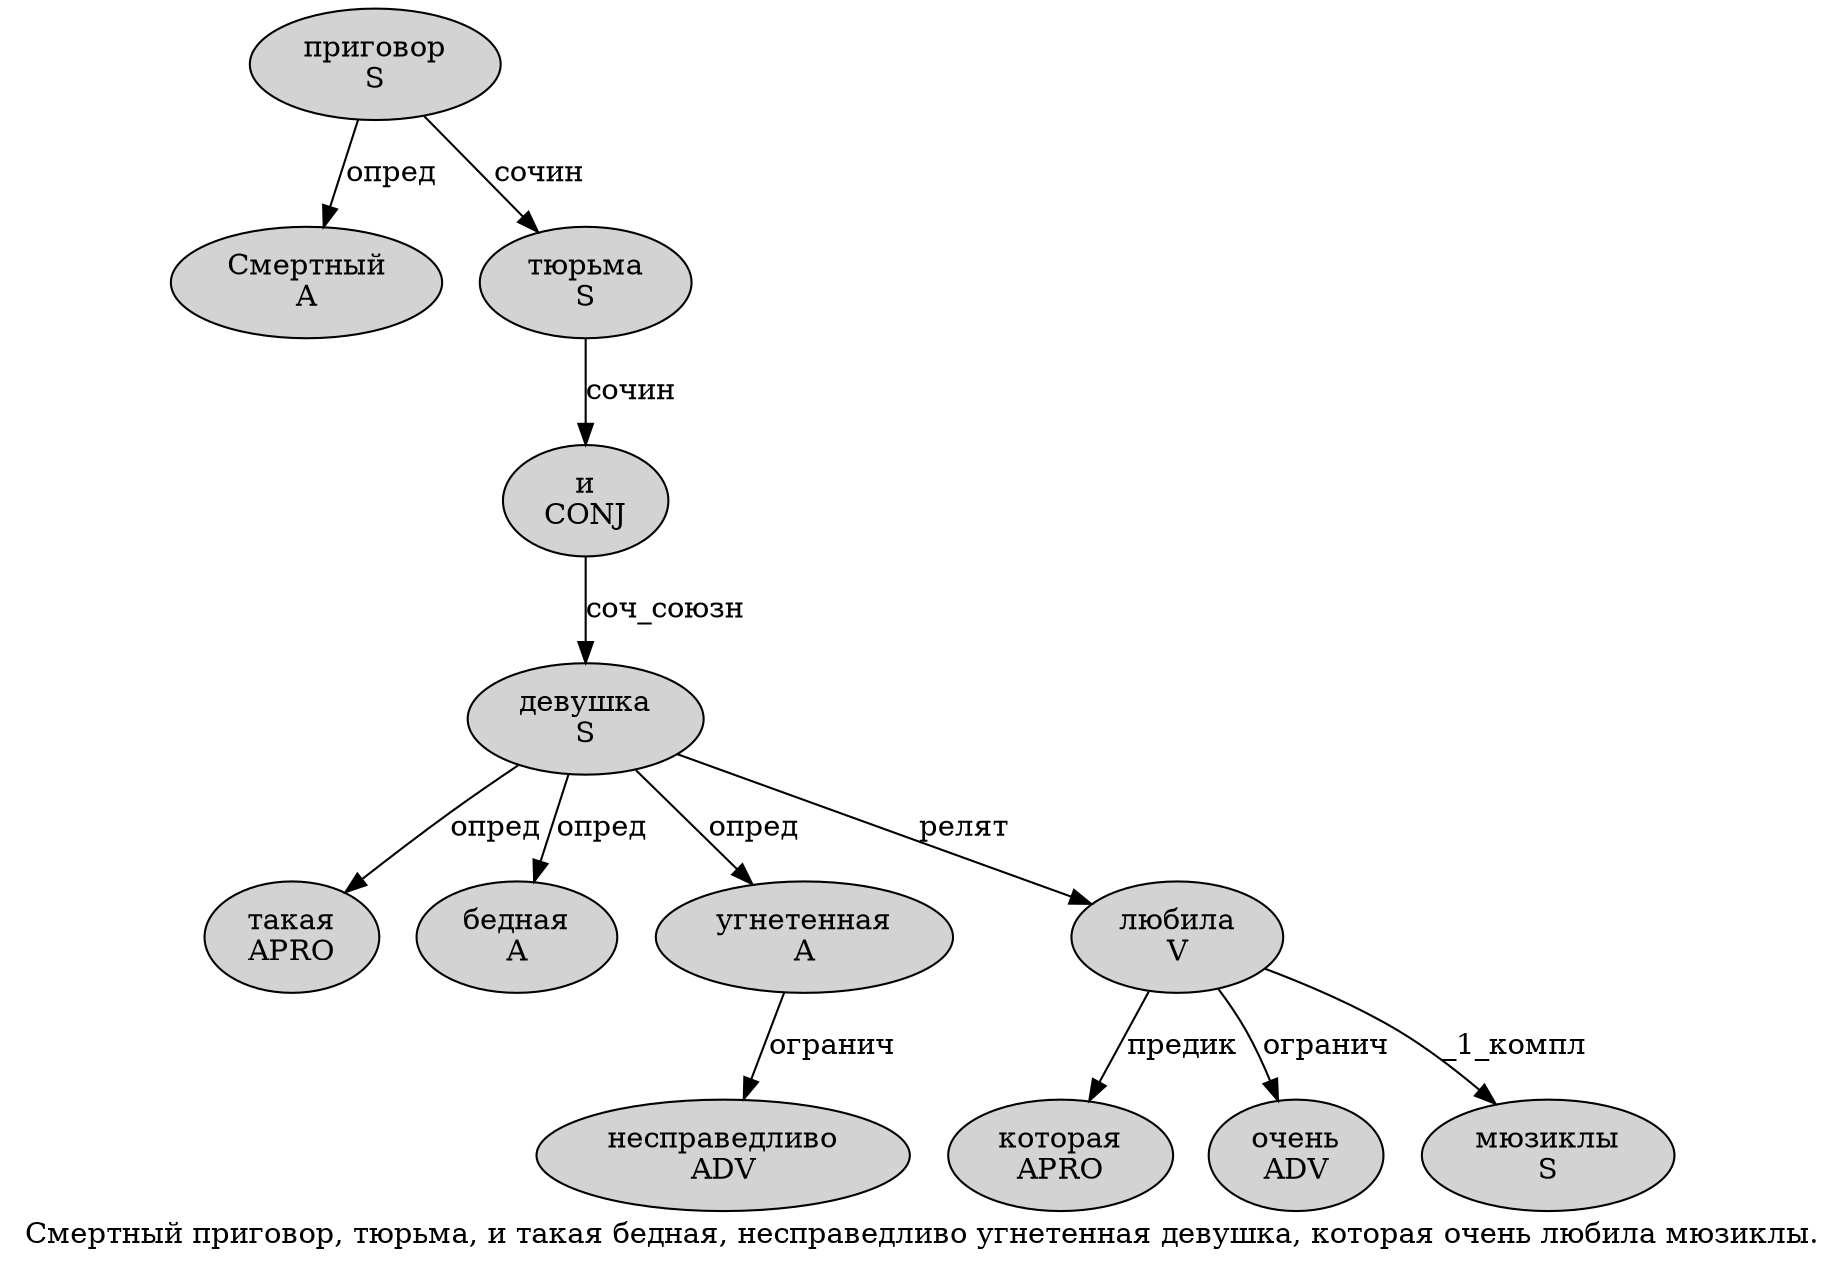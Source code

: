 digraph SENTENCE_2275 {
	graph [label="Смертный приговор, тюрьма, и такая бедная, несправедливо угнетенная девушка, которая очень любила мюзиклы."]
	node [style=filled]
		0 [label="Смертный
A" color="" fillcolor=lightgray penwidth=1 shape=ellipse]
		1 [label="приговор
S" color="" fillcolor=lightgray penwidth=1 shape=ellipse]
		3 [label="тюрьма
S" color="" fillcolor=lightgray penwidth=1 shape=ellipse]
		5 [label="и
CONJ" color="" fillcolor=lightgray penwidth=1 shape=ellipse]
		6 [label="такая
APRO" color="" fillcolor=lightgray penwidth=1 shape=ellipse]
		7 [label="бедная
A" color="" fillcolor=lightgray penwidth=1 shape=ellipse]
		9 [label="несправедливо
ADV" color="" fillcolor=lightgray penwidth=1 shape=ellipse]
		10 [label="угнетенная
A" color="" fillcolor=lightgray penwidth=1 shape=ellipse]
		11 [label="девушка
S" color="" fillcolor=lightgray penwidth=1 shape=ellipse]
		13 [label="которая
APRO" color="" fillcolor=lightgray penwidth=1 shape=ellipse]
		14 [label="очень
ADV" color="" fillcolor=lightgray penwidth=1 shape=ellipse]
		15 [label="любила
V" color="" fillcolor=lightgray penwidth=1 shape=ellipse]
		16 [label="мюзиклы
S" color="" fillcolor=lightgray penwidth=1 shape=ellipse]
			3 -> 5 [label="сочин"]
			15 -> 13 [label="предик"]
			15 -> 14 [label="огранич"]
			15 -> 16 [label="_1_компл"]
			5 -> 11 [label="соч_союзн"]
			11 -> 6 [label="опред"]
			11 -> 7 [label="опред"]
			11 -> 10 [label="опред"]
			11 -> 15 [label="релят"]
			1 -> 0 [label="опред"]
			1 -> 3 [label="сочин"]
			10 -> 9 [label="огранич"]
}